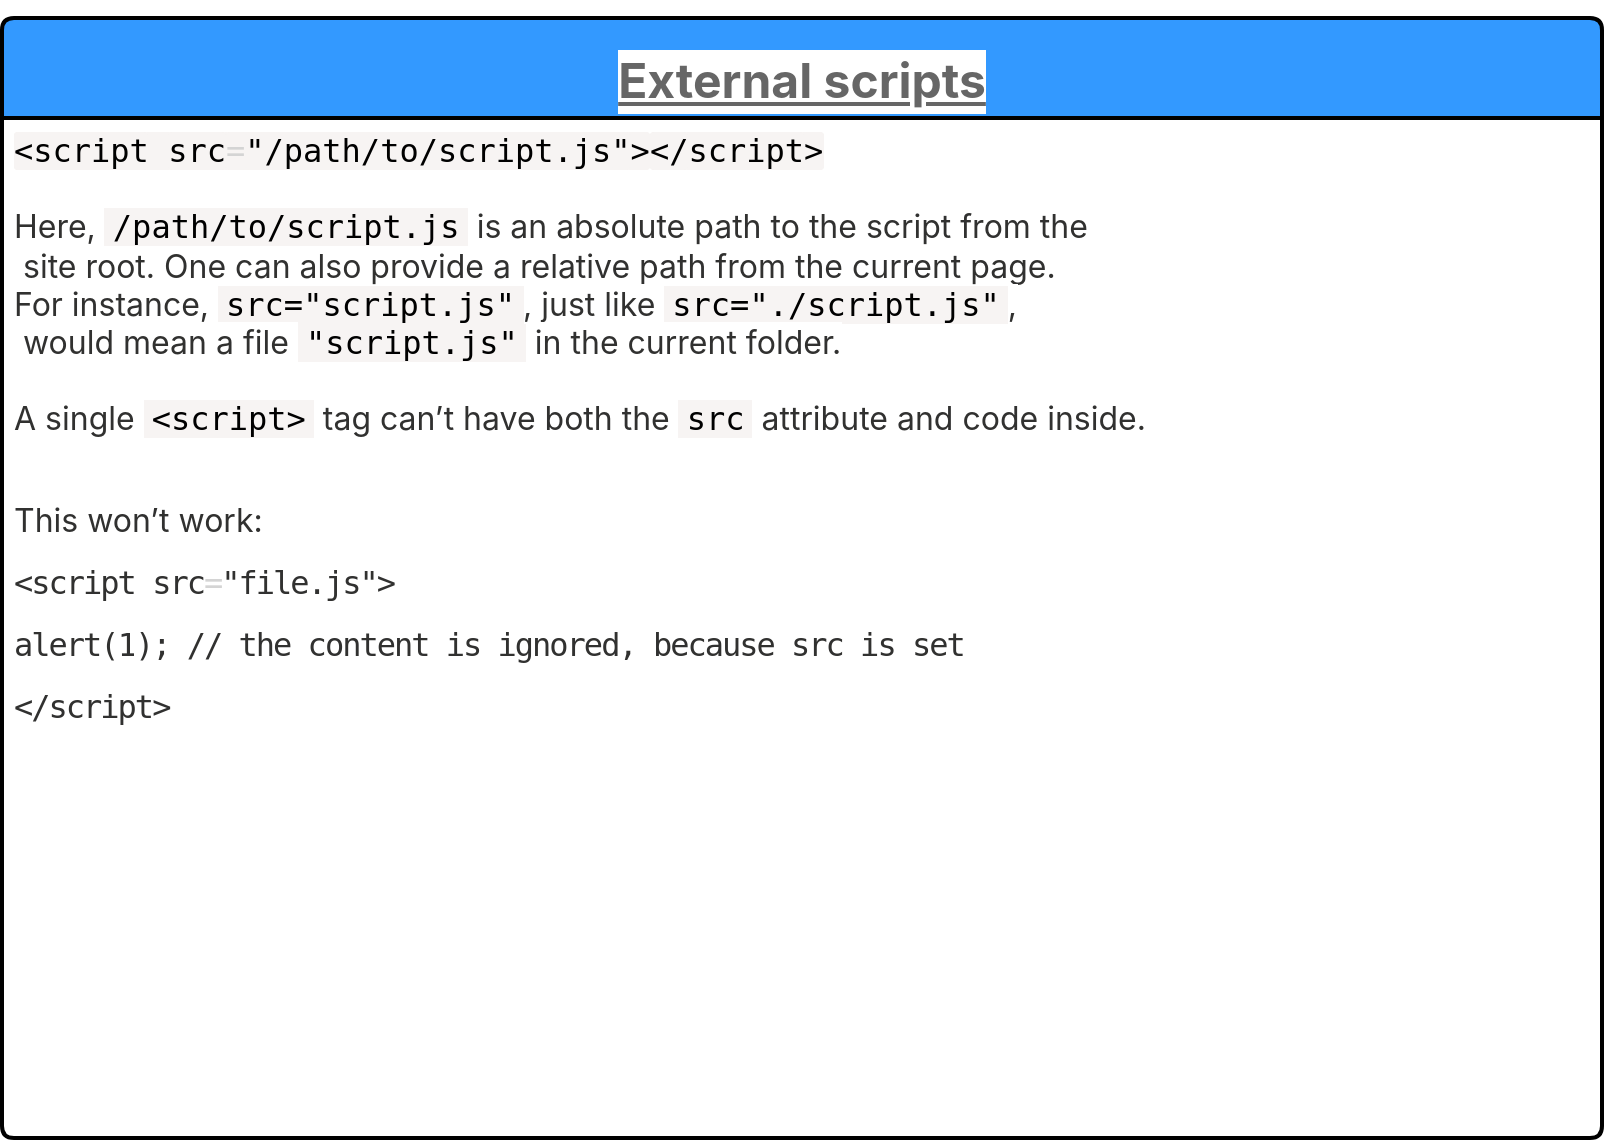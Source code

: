 <mxfile version="24.7.16">
  <diagram name="Page-1" id="s9wrFr4sL66EJGjSYaef">
    <mxGraphModel dx="1434" dy="892" grid="1" gridSize="10" guides="1" tooltips="1" connect="1" arrows="1" fold="1" page="1" pageScale="1" pageWidth="827" pageHeight="1169" math="0" shadow="0">
      <root>
        <mxCell id="0" />
        <mxCell id="1" parent="0" />
        <mxCell id="UZXjeuGDqJ0_YfnLbZaC-9" value="&lt;h2 style=&quot;margin: 24px 0px 12px; padding: 0px; font-size: 24px; line-height: 32px; font-family: BlinkMacSystemFont, -apple-system, &amp;quot;Segoe UI&amp;quot;, Roboto, Helvetica, Arial, sans-serif; position: relative; break-after: avoid; color: rgb(49, 49, 48); text-align: start; background-color: rgb(255, 255, 255);&quot;&gt;&lt;a style=&quot;color: rgb(102, 102, 102); outline: 0px; font: inherit;&quot; href=&quot;https://javascript.info/hello-world#external-scripts&quot; name=&quot;external-scripts&quot; class=&quot;main__anchor&quot;&gt;External scripts&lt;/a&gt;&lt;/h2&gt;" style="swimlane;childLayout=stackLayout;horizontal=1;startSize=50;horizontalStack=0;rounded=1;fontSize=14;fontStyle=0;strokeWidth=2;resizeParent=0;resizeLast=1;shadow=0;dashed=0;align=center;arcSize=4;whiteSpace=wrap;html=1;fillColor=#3399FF;" vertex="1" parent="1">
          <mxGeometry x="160" y="240" width="800" height="560" as="geometry" />
        </mxCell>
        <mxCell id="UZXjeuGDqJ0_YfnLbZaC-10" value="&lt;code style=&quot;font-family: Consolas, &amp;quot;Lucida Console&amp;quot;, Menlo, Monaco, monospace; padding: 0px; background-image: inherit; background-position: inherit; background-size: inherit; background-repeat: inherit; background-attachment: inherit; background-origin: inherit; background-clip: inherit; background-color: rgb(247, 244, 243); border-radius: 2px; color: var(--prismTokenSymbols); font-size: 16px; white-space-collapse: preserve;&quot; class=&quot;token tag&quot;&gt;&lt;code style=&quot;font-family: Consolas, &amp;quot;Lucida Console&amp;quot;, Menlo, Monaco, monospace; padding: 0px; background: inherit; border-radius: 2px; color: var(--prismTokenSymbols);&quot; class=&quot;token tag&quot;&gt;&lt;code style=&quot;font-family: Consolas, &amp;quot;Lucida Console&amp;quot;, Menlo, Monaco, monospace; padding: 0px; background: inherit; border-radius: 2px; color: var(--prismTokenPunctuation);&quot; class=&quot;token punctuation&quot;&gt;&amp;lt;&lt;/code&gt;script&lt;/code&gt; &lt;code style=&quot;font-family: Consolas, &amp;quot;Lucida Console&amp;quot;, Menlo, Monaco, monospace; padding: 0px; background: inherit; border-radius: 2px; color: var(--prismTokenInterpolation);&quot; class=&quot;token attr-name&quot;&gt;src&lt;/code&gt;&lt;code style=&quot;font-family: Consolas, &amp;quot;Lucida Console&amp;quot;, Menlo, Monaco, monospace; padding: 0px; background: inherit; border-radius: 2px; color: var(--prismTokenAttrvalue);&quot; class=&quot;token attr-value&quot;&gt;&lt;code style=&quot;font-family: Consolas, &amp;quot;Lucida Console&amp;quot;, Menlo, Monaco, monospace; padding: 0px; background: inherit; border-radius: 2px; color: rgb(212, 212, 212);&quot; class=&quot;token punctuation attr-equals&quot;&gt;=&lt;/code&gt;&lt;code style=&quot;font-family: Consolas, &amp;quot;Lucida Console&amp;quot;, Menlo, Monaco, monospace; padding: 0px; background: inherit; border-radius: 2px; color: var(--prismTokenAttrvalue);&quot; class=&quot;token punctuation&quot;&gt;&quot;&lt;/code&gt;/path/to/script.js&lt;code style=&quot;font-family: Consolas, &amp;quot;Lucida Console&amp;quot;, Menlo, Monaco, monospace; padding: 0px; background: inherit; border-radius: 2px; color: var(--prismTokenAttrvalue);&quot; class=&quot;token punctuation&quot;&gt;&quot;&lt;/code&gt;&lt;/code&gt;&lt;code style=&quot;font-family: Consolas, &amp;quot;Lucida Console&amp;quot;, Menlo, Monaco, monospace; padding: 0px; background: inherit; border-radius: 2px; color: var(--prismTokenPunctuation);&quot; class=&quot;token punctuation&quot;&gt;&amp;gt;&lt;/code&gt;&lt;/code&gt;&lt;code style=&quot;font-family: Consolas, &amp;quot;Lucida Console&amp;quot;, Menlo, Monaco, monospace; padding: 0px; background-image: inherit; background-position: inherit; background-size: inherit; background-repeat: inherit; background-attachment: inherit; background-origin: inherit; background-clip: inherit; background-color: rgb(247, 244, 243); border-radius: 2px; color: var(--foregroundAlt); font-size: 16px; white-space-collapse: preserve;&quot; class=&quot;token script&quot;&gt;&lt;/code&gt;&lt;code style=&quot;font-family: Consolas, &amp;quot;Lucida Console&amp;quot;, Menlo, Monaco, monospace; padding: 0px; background-image: inherit; background-position: inherit; background-size: inherit; background-repeat: inherit; background-attachment: inherit; background-origin: inherit; background-clip: inherit; background-color: rgb(247, 244, 243); border-radius: 2px; color: var(--prismTokenSymbols); font-size: 16px; white-space-collapse: preserve;&quot; class=&quot;token tag&quot;&gt;&lt;code style=&quot;font-family: Consolas, &amp;quot;Lucida Console&amp;quot;, Menlo, Monaco, monospace; padding: 0px; background: inherit; border-radius: 2px; color: var(--prismTokenSymbols);&quot; class=&quot;token tag&quot;&gt;&lt;code style=&quot;font-family: Consolas, &amp;quot;Lucida Console&amp;quot;, Menlo, Monaco, monospace; padding: 0px; background: inherit; border-radius: 2px; color: var(--prismTokenPunctuation);&quot; class=&quot;token punctuation&quot;&gt;&amp;lt;/&lt;/code&gt;script&lt;/code&gt;&lt;code style=&quot;font-family: Consolas, &amp;quot;Lucida Console&amp;quot;, Menlo, Monaco, monospace; padding: 0px; background: inherit; border-radius: 2px; color: var(--prismTokenPunctuation);&quot; class=&quot;token punctuation&quot;&gt;&amp;gt;&lt;/code&gt;&lt;/code&gt;&lt;div&gt;&lt;code style=&quot;font-family: Consolas, &amp;quot;Lucida Console&amp;quot;, Menlo, Monaco, monospace; padding: 0px; background-image: inherit; background-position: inherit; background-size: inherit; background-repeat: inherit; background-attachment: inherit; background-origin: inherit; background-clip: inherit; background-color: rgb(247, 244, 243); border-radius: 2px; color: var(--prismTokenSymbols); font-size: 16px; white-space-collapse: preserve;&quot; class=&quot;token tag&quot;&gt;&lt;code style=&quot;font-family: Consolas, &amp;quot;Lucida Console&amp;quot;, Menlo, Monaco, monospace; padding: 0px; background: inherit; border-radius: 2px; color: var(--prismTokenPunctuation);&quot; class=&quot;token punctuation&quot;&gt;&lt;br&gt;&lt;span style=&quot;color: rgb(49, 49, 48); font-family: BlinkMacSystemFont, -apple-system, &amp;quot;Segoe UI&amp;quot;, Roboto, Helvetica, Arial, sans-serif; white-space: normal; background-color: rgb(255, 255, 255);&quot;&gt;Here,&amp;nbsp;&lt;/span&gt;&lt;code style=&quot;font-family: Consolas, &amp;quot;Lucida Console&amp;quot;, Menlo, Monaco, monospace; padding: 2px 4px; background: var(--prismBlockBg); border-radius: 2px; color: var(--foregroundAlt); white-space: normal;&quot;&gt;/path/to/script.js&lt;/code&gt;&lt;span style=&quot;color: rgb(49, 49, 48); font-family: BlinkMacSystemFont, -apple-system, &amp;quot;Segoe UI&amp;quot;, Roboto, Helvetica, Arial, sans-serif; white-space: normal; background-color: rgb(255, 255, 255);&quot;&gt;&amp;nbsp;is an absolute path to the script from the&lt;/span&gt;&lt;/code&gt;&lt;/code&gt;&lt;div&gt;&lt;code style=&quot;font-family: Consolas, &amp;quot;Lucida Console&amp;quot;, Menlo, Monaco, monospace; padding: 0px; background-image: inherit; background-position: inherit; background-size: inherit; background-repeat: inherit; background-attachment: inherit; background-origin: inherit; background-clip: inherit; background-color: rgb(247, 244, 243); border-radius: 2px; color: var(--prismTokenSymbols); font-size: 16px; white-space-collapse: preserve;&quot; class=&quot;token tag&quot;&gt;&lt;code style=&quot;font-family: Consolas, &amp;quot;Lucida Console&amp;quot;, Menlo, Monaco, monospace; padding: 0px; background: inherit; border-radius: 2px; color: var(--prismTokenPunctuation);&quot; class=&quot;token punctuation&quot;&gt;&lt;span style=&quot;color: rgb(49, 49, 48); font-family: BlinkMacSystemFont, -apple-system, &amp;quot;Segoe UI&amp;quot;, Roboto, Helvetica, Arial, sans-serif; white-space: normal; background-color: rgb(255, 255, 255);&quot;&gt;&amp;nbsp;site root. One can also provide a relative path from the current page.&amp;nbsp;&lt;/span&gt;&lt;/code&gt;&lt;/code&gt;&lt;/div&gt;&lt;div&gt;&lt;code style=&quot;font-family: Consolas, &amp;quot;Lucida Console&amp;quot;, Menlo, Monaco, monospace; padding: 0px; background-image: inherit; background-position: inherit; background-size: inherit; background-repeat: inherit; background-attachment: inherit; background-origin: inherit; background-clip: inherit; background-color: rgb(247, 244, 243); border-radius: 2px; color: var(--prismTokenSymbols); font-size: 16px; white-space-collapse: preserve;&quot; class=&quot;token tag&quot;&gt;&lt;code style=&quot;font-family: Consolas, &amp;quot;Lucida Console&amp;quot;, Menlo, Monaco, monospace; padding: 0px; background: inherit; border-radius: 2px; color: var(--prismTokenPunctuation);&quot; class=&quot;token punctuation&quot;&gt;&lt;span style=&quot;color: rgb(49, 49, 48); font-family: BlinkMacSystemFont, -apple-system, &amp;quot;Segoe UI&amp;quot;, Roboto, Helvetica, Arial, sans-serif; white-space: normal; background-color: rgb(255, 255, 255);&quot;&gt;For instance,&amp;nbsp;&lt;/span&gt;&lt;code style=&quot;font-family: Consolas, &amp;quot;Lucida Console&amp;quot;, Menlo, Monaco, monospace; padding: 2px 4px; background: var(--prismBlockBg); border-radius: 2px; color: var(--foregroundAlt); white-space: normal;&quot;&gt;src=&quot;script.js&quot;&lt;/code&gt;&lt;span style=&quot;color: rgb(49, 49, 48); font-family: BlinkMacSystemFont, -apple-system, &amp;quot;Segoe UI&amp;quot;, Roboto, Helvetica, Arial, sans-serif; white-space: normal; background-color: rgb(255, 255, 255);&quot;&gt;, just like&amp;nbsp;&lt;/span&gt;&lt;code style=&quot;font-family: Consolas, &amp;quot;Lucida Console&amp;quot;, Menlo, Monaco, monospace; padding: 2px 4px; background: var(--prismBlockBg); border-radius: 2px; color: var(--foregroundAlt); white-space: normal;&quot;&gt;src=&quot;./script.js&quot;&lt;/code&gt;&lt;span style=&quot;color: rgb(49, 49, 48); font-family: BlinkMacSystemFont, -apple-system, &amp;quot;Segoe UI&amp;quot;, Roboto, Helvetica, Arial, sans-serif; white-space: normal; background-color: rgb(255, 255, 255);&quot;&gt;,&lt;/span&gt;&lt;/code&gt;&lt;/code&gt;&lt;/div&gt;&lt;div&gt;&lt;code style=&quot;font-family: Consolas, &amp;quot;Lucida Console&amp;quot;, Menlo, Monaco, monospace; padding: 0px; background-image: inherit; background-position: inherit; background-size: inherit; background-repeat: inherit; background-attachment: inherit; background-origin: inherit; background-clip: inherit; background-color: rgb(247, 244, 243); border-radius: 2px; color: var(--prismTokenSymbols); font-size: 16px; white-space-collapse: preserve;&quot; class=&quot;token tag&quot;&gt;&lt;code style=&quot;font-family: Consolas, &amp;quot;Lucida Console&amp;quot;, Menlo, Monaco, monospace; padding: 0px; background: inherit; border-radius: 2px; color: var(--prismTokenPunctuation);&quot; class=&quot;token punctuation&quot;&gt;&lt;span style=&quot;color: rgb(49, 49, 48); font-family: BlinkMacSystemFont, -apple-system, &amp;quot;Segoe UI&amp;quot;, Roboto, Helvetica, Arial, sans-serif; white-space: normal; background-color: rgb(255, 255, 255);&quot;&gt;&amp;nbsp;would mean a file&amp;nbsp;&lt;/span&gt;&lt;code style=&quot;font-family: Consolas, &amp;quot;Lucida Console&amp;quot;, Menlo, Monaco, monospace; padding: 2px 4px; background: var(--prismBlockBg); border-radius: 2px; color: var(--foregroundAlt); white-space: normal;&quot;&gt;&quot;script.js&quot;&lt;/code&gt;&lt;span style=&quot;color: rgb(49, 49, 48); font-family: BlinkMacSystemFont, -apple-system, &amp;quot;Segoe UI&amp;quot;, Roboto, Helvetica, Arial, sans-serif; white-space: normal; background-color: rgb(255, 255, 255);&quot;&gt;&amp;nbsp;in the current folder.&lt;/span&gt;&lt;br&gt;&lt;/code&gt;&lt;/code&gt;&lt;/div&gt;&lt;/div&gt;&lt;div&gt;&lt;code style=&quot;font-family: Consolas, &amp;quot;Lucida Console&amp;quot;, Menlo, Monaco, monospace; padding: 0px; background-image: inherit; background-position: inherit; background-size: inherit; background-repeat: inherit; background-attachment: inherit; background-origin: inherit; background-clip: inherit; background-color: rgb(247, 244, 243); border-radius: 2px; color: var(--prismTokenSymbols); font-size: 16px; white-space-collapse: preserve;&quot; class=&quot;token tag&quot;&gt;&lt;code style=&quot;font-family: Consolas, &amp;quot;Lucida Console&amp;quot;, Menlo, Monaco, monospace; padding: 0px; background: inherit; border-radius: 2px; color: var(--prismTokenPunctuation);&quot; class=&quot;token punctuation&quot;&gt;&lt;span style=&quot;color: rgb(49, 49, 48); font-family: BlinkMacSystemFont, -apple-system, &amp;quot;Segoe UI&amp;quot;, Roboto, Helvetica, Arial, sans-serif; white-space: normal; background-color: rgb(255, 255, 255);&quot;&gt;&lt;br&gt;&lt;/span&gt;&lt;/code&gt;&lt;/code&gt;&lt;/div&gt;&lt;div&gt;&lt;code style=&quot;font-family: Consolas, &amp;quot;Lucida Console&amp;quot;, Menlo, Monaco, monospace; padding: 0px; background-image: inherit; background-position: inherit; background-size: inherit; background-repeat: inherit; background-attachment: inherit; background-origin: inherit; background-clip: inherit; background-color: rgb(247, 244, 243); border-radius: 2px; color: var(--prismTokenSymbols); font-size: 16px; white-space-collapse: preserve;&quot; class=&quot;token tag&quot;&gt;&lt;code style=&quot;font-family: Consolas, &amp;quot;Lucida Console&amp;quot;, Menlo, Monaco, monospace; padding: 0px; background: inherit; border-radius: 2px; color: var(--prismTokenPunctuation);&quot; class=&quot;token punctuation&quot;&gt;&lt;span style=&quot;color: rgb(49, 49, 48); font-family: BlinkMacSystemFont, -apple-system, &amp;quot;Segoe UI&amp;quot;, Roboto, Helvetica, Arial, sans-serif; white-space: normal; background-color: rgb(255, 255, 255);&quot;&gt;A single&amp;nbsp;&lt;/span&gt;&lt;code style=&quot;font-family: Consolas, &amp;quot;Lucida Console&amp;quot;, Menlo, Monaco, monospace; padding: 2px 4px; background: var(--prismBlockBg); border-radius: 2px; color: var(--foregroundAlt); white-space: normal;&quot;&gt;&amp;lt;script&amp;gt;&lt;/code&gt;&lt;span style=&quot;color: rgb(49, 49, 48); font-family: BlinkMacSystemFont, -apple-system, &amp;quot;Segoe UI&amp;quot;, Roboto, Helvetica, Arial, sans-serif; white-space: normal; background-color: rgb(255, 255, 255);&quot;&gt;&amp;nbsp;tag can’t have both the&amp;nbsp;&lt;/span&gt;&lt;code style=&quot;font-family: Consolas, &amp;quot;Lucida Console&amp;quot;, Menlo, Monaco, monospace; padding: 2px 4px; background: var(--prismBlockBg); border-radius: 2px; color: var(--foregroundAlt); white-space: normal;&quot;&gt;src&lt;/code&gt;&lt;span style=&quot;color: rgb(49, 49, 48); font-family: BlinkMacSystemFont, -apple-system, &amp;quot;Segoe UI&amp;quot;, Roboto, Helvetica, Arial, sans-serif; white-space: normal; background-color: rgb(255, 255, 255);&quot;&gt;&amp;nbsp;attribute and code inside.&lt;/span&gt;&lt;span style=&quot;color: rgb(49, 49, 48); font-family: BlinkMacSystemFont, -apple-system, &amp;quot;Segoe UI&amp;quot;, Roboto, Helvetica, Arial, sans-serif; white-space: normal; background-color: rgb(255, 255, 255);&quot;&gt;&lt;br&gt;&lt;/span&gt;&lt;/code&gt;&lt;/code&gt;&lt;/div&gt;&lt;div&gt;&lt;code style=&quot;font-family: Consolas, &amp;quot;Lucida Console&amp;quot;, Menlo, Monaco, monospace; padding: 0px; background-image: inherit; background-position: inherit; background-size: inherit; background-repeat: inherit; background-attachment: inherit; background-origin: inherit; background-clip: inherit; background-color: rgb(247, 244, 243); border-radius: 2px; color: var(--prismTokenSymbols); font-size: 16px; white-space-collapse: preserve;&quot; class=&quot;token tag&quot;&gt;&lt;code style=&quot;font-family: Consolas, &amp;quot;Lucida Console&amp;quot;, Menlo, Monaco, monospace; padding: 0px; background: inherit; border-radius: 2px; color: var(--prismTokenPunctuation);&quot; class=&quot;token punctuation&quot;&gt;&lt;p style=&quot;margin: 0px 0px 12px; padding: 0px; color: rgb(49, 49, 48); font-family: BlinkMacSystemFont, -apple-system, &amp;quot;Segoe UI&amp;quot;, Roboto, Helvetica, Arial, sans-serif; white-space: normal; background-color: rgb(255, 255, 255);&quot;&gt;&lt;br&gt;&lt;/p&gt;&lt;p style=&quot;margin: 0px 0px 12px; padding: 0px; color: rgb(49, 49, 48); font-family: BlinkMacSystemFont, -apple-system, &amp;quot;Segoe UI&amp;quot;, Roboto, Helvetica, Arial, sans-serif; white-space: normal; background-color: rgb(255, 255, 255);&quot;&gt;This won’t work:&lt;/p&gt;&lt;p style=&quot;margin: 0px 0px 12px; padding: 0px; color: rgb(49, 49, 48); font-family: BlinkMacSystemFont, -apple-system, &amp;quot;Segoe UI&amp;quot;, Roboto, Helvetica, Arial, sans-serif; white-space: normal; background-color: rgb(255, 255, 255);&quot;&gt;&lt;code style=&quot;background: inherit; color: var(--prismTokenSymbols); letter-spacing: -1px; word-spacing: normal; font-family: Consolas, &amp;quot;Lucida Console&amp;quot;, Menlo, Monaco, monospace; padding: 0px; border-radius: 2px;&quot; class=&quot;token tag&quot;&gt;&lt;code style=&quot;font-family: Consolas, &amp;quot;Lucida Console&amp;quot;, Menlo, Monaco, monospace; padding: 0px; background: inherit; border-radius: 2px; color: var(--prismTokenPunctuation);&quot; class=&quot;token punctuation&quot;&gt;&amp;lt;&lt;/code&gt;script&lt;/code&gt;&lt;span style=&quot;background-color: inherit; color: var(--prismTokenSymbols); letter-spacing: -1px; font-family: Consolas, &amp;quot;Lucida Console&amp;quot;, Menlo, Monaco, monospace; word-spacing: normal;&quot;&gt; &lt;/span&gt;&lt;code style=&quot;background: inherit; color: var(--prismTokenInterpolation); letter-spacing: -1px; word-spacing: normal; font-family: Consolas, &amp;quot;Lucida Console&amp;quot;, Menlo, Monaco, monospace; padding: 0px; border-radius: 2px;&quot; class=&quot;token attr-name&quot;&gt;&lt;span style=&quot;border: 1px solid var(--borderPrismLineHighlight); display: inline-block; pointer-events: none; line-height: inherit; background: var(--backgroundPrismLineHighlight) !important;&quot; class=&quot;inline-highlight&quot;&gt;src&lt;/span&gt;&lt;/code&gt;&lt;code style=&quot;background: inherit; color: var(--prismTokenAttrvalue); letter-spacing: -1px; word-spacing: normal; font-family: Consolas, &amp;quot;Lucida Console&amp;quot;, Menlo, Monaco, monospace; padding: 0px; border-radius: 2px;&quot; class=&quot;token attr-value&quot;&gt;&lt;code style=&quot;font-family: Consolas, &amp;quot;Lucida Console&amp;quot;, Menlo, Monaco, monospace; padding: 0px; background: inherit; border-radius: 2px; color: rgb(212, 212, 212);&quot; class=&quot;token punctuation attr-equals&quot;&gt;=&lt;/code&gt;&lt;code style=&quot;font-family: Consolas, &amp;quot;Lucida Console&amp;quot;, Menlo, Monaco, monospace; padding: 0px; background: inherit; border-radius: 2px; color: var(--prismTokenAttrvalue);&quot; class=&quot;token punctuation&quot;&gt;&quot;&lt;/code&gt;file.js&lt;code style=&quot;font-family: Consolas, &amp;quot;Lucida Console&amp;quot;, Menlo, Monaco, monospace; padding: 0px; background: inherit; border-radius: 2px; color: var(--prismTokenAttrvalue);&quot; class=&quot;token punctuation&quot;&gt;&quot;&lt;/code&gt;&lt;/code&gt;&lt;code style=&quot;background: inherit; color: var(--prismTokenPunctuation); letter-spacing: -1px; word-spacing: normal; font-family: Consolas, &amp;quot;Lucida Console&amp;quot;, Menlo, Monaco, monospace; padding: 0px; border-radius: 2px;&quot; class=&quot;token punctuation&quot;&gt;&amp;gt;&lt;/code&gt;&lt;/p&gt;&lt;p style=&quot;margin: 0px 0px 12px; padding: 0px; color: rgb(49, 49, 48); font-family: BlinkMacSystemFont, -apple-system, &amp;quot;Segoe UI&amp;quot;, Roboto, Helvetica, Arial, sans-serif; white-space: normal; background-color: rgb(255, 255, 255);&quot;&gt;&lt;code style=&quot;background: inherit; letter-spacing: -1px; word-spacing: normal; color: var(--prismTokenFunctionAndClassname); font-family: Consolas, &amp;quot;Lucida Console&amp;quot;, Menlo, Monaco, monospace; padding: 0px; border-radius: 2px;&quot; class=&quot;token function&quot;&gt;alert&lt;/code&gt;&lt;code style=&quot;background: inherit; letter-spacing: -1px; word-spacing: normal; color: var(--prismTokenPunctuation); font-family: Consolas, &amp;quot;Lucida Console&amp;quot;, Menlo, Monaco, monospace; padding: 0px; border-radius: 2px;&quot; class=&quot;token punctuation&quot;&gt;(&lt;/code&gt;&lt;code style=&quot;background: inherit; letter-spacing: -1px; word-spacing: normal; color: var(--prismTokenSymbols); font-family: Consolas, &amp;quot;Lucida Console&amp;quot;, Menlo, Monaco, monospace; padding: 0px; border-radius: 2px;&quot; class=&quot;token number&quot;&gt;1&lt;/code&gt;&lt;code style=&quot;background: inherit; letter-spacing: -1px; word-spacing: normal; color: var(--prismTokenPunctuation); font-family: Consolas, &amp;quot;Lucida Console&amp;quot;, Menlo, Monaco, monospace; padding: 0px; border-radius: 2px;&quot; class=&quot;token punctuation&quot;&gt;)&lt;/code&gt;&lt;code style=&quot;background: inherit; letter-spacing: -1px; word-spacing: normal; color: var(--prismTokenPunctuation); font-family: Consolas, &amp;quot;Lucida Console&amp;quot;, Menlo, Monaco, monospace; padding: 0px; border-radius: 2px;&quot; class=&quot;token punctuation&quot;&gt;;&lt;/code&gt;&lt;span style=&quot;background-color: inherit; letter-spacing: -1px; font-family: Consolas, &amp;quot;Lucida Console&amp;quot;, Menlo, Monaco, monospace; word-spacing: normal; color: var(--prismColor);&quot;&gt; &lt;/span&gt;&lt;code style=&quot;background: inherit; letter-spacing: -1px; word-spacing: normal; color: var(--prismTokenComment); font-family: Consolas, &amp;quot;Lucida Console&amp;quot;, Menlo, Monaco, monospace; padding: 0px; border-radius: 2px;&quot; class=&quot;token comment&quot;&gt;// the content is ignored, because src is set&lt;/code&gt;&lt;/p&gt;&lt;p style=&quot;margin: 0px 0px 12px; padding: 0px; color: rgb(49, 49, 48); font-family: BlinkMacSystemFont, -apple-system, &amp;quot;Segoe UI&amp;quot;, Roboto, Helvetica, Arial, sans-serif; white-space: normal; background-color: rgb(255, 255, 255);&quot;&gt;&lt;code style=&quot;background: inherit; letter-spacing: -1px; word-spacing: normal; color: var(--prismTokenSymbols); font-family: Consolas, &amp;quot;Lucida Console&amp;quot;, Menlo, Monaco, monospace; padding: 0px; border-radius: 2px;&quot; class=&quot;token tag&quot;&gt;&lt;code style=&quot;font-family: Consolas, &amp;quot;Lucida Console&amp;quot;, Menlo, Monaco, monospace; padding: 0px; background: inherit; border-radius: 2px; color: var(--prismTokenPunctuation);&quot; class=&quot;token punctuation&quot;&gt;&amp;lt;/&lt;/code&gt;script&lt;/code&gt;&lt;code style=&quot;background: inherit; letter-spacing: -1px; word-spacing: normal; color: var(--prismTokenPunctuation); font-family: Consolas, &amp;quot;Lucida Console&amp;quot;, Menlo, Monaco, monospace; padding: 0px; border-radius: 2px;&quot; class=&quot;token punctuation&quot;&gt;&amp;gt;&lt;/code&gt;&lt;/p&gt;&lt;div style=&quot;margin: 22px 0px; color: rgb(49, 49, 48); font-family: BlinkMacSystemFont, -apple-system, &amp;quot;Segoe UI&amp;quot;, Roboto, Helvetica, Arial, sans-serif; white-space: normal; background-color: rgb(255, 255, 255);&quot; data-prism-highlighted=&quot;1&quot; data-highlight=&quot;[{&amp;quot;start&amp;quot;:0,&amp;quot;cols&amp;quot;:[{&amp;quot;start&amp;quot;:8,&amp;quot;end&amp;quot;:11}]}]&quot; class=&quot;code-example&quot; data-trusted=&quot;1&quot; id=&quot;wdaxo7xw9t&quot;&gt;&lt;div style=&quot;width: 746px; height: 100px; position: relative; margin: 1.5em 0px 0px; overflow: auto;&quot; class=&quot;codebox code-example__codebox&quot;&gt;&lt;div style=&quot;width: 746px; height: 100px;&quot; data-code=&quot;1&quot; class=&quot;codebox__code&quot;&gt;&lt;pre style=&quot;margin-top: 0px; margin-bottom: 0px; padding: 0px; box-sizing: border-box; width: 746px; height: 100px; font-variant-numeric: normal; font-variant-east-asian: normal; font-variant-alternates: normal; font-size-adjust: none; font-kerning: auto; font-optical-sizing: auto; font-feature-settings: normal; font-variation-settings: normal; font-variant-position: normal; font-stretch: normal; line-height: 22px; font-family: Consolas, &amp;quot;Lucida Console&amp;quot;, Menlo, Monaco, monospace; direction: ltr; word-spacing: normal; tab-size: 4; hyphens: none; overflow: auto; background: var(--prismBlockBg); counter-reset: e 0; display: flex; flex-direction: row; z-index: 0; text-shadow: none;&quot; tabindex=&quot;0&quot; class=&quot;line-numbers language-markup&quot;&gt;&lt;span style=&quot;pointer-events: none; width: auto; letter-spacing: -1px; border: 0px; user-select: none; padding: 1em 0px 0.8em; background: var(--prismLineNumbersBg);&quot; class=&quot;line-numbers-rows&quot;&gt;&lt;span style=&quot;pointer-events: none; display: block; counter-increment: e 1;&quot;&gt;&lt;/span&gt;&lt;/span&gt;&lt;/pre&gt;&lt;/div&gt;&lt;/div&gt;&lt;/div&gt;&lt;/code&gt;&lt;/code&gt;&lt;/div&gt;" style="align=left;strokeColor=none;fillColor=none;spacingLeft=4;fontSize=12;verticalAlign=top;resizable=0;rotatable=0;part=1;html=1;" vertex="1" parent="UZXjeuGDqJ0_YfnLbZaC-9">
          <mxGeometry y="50" width="800" height="510" as="geometry" />
        </mxCell>
      </root>
    </mxGraphModel>
  </diagram>
</mxfile>
